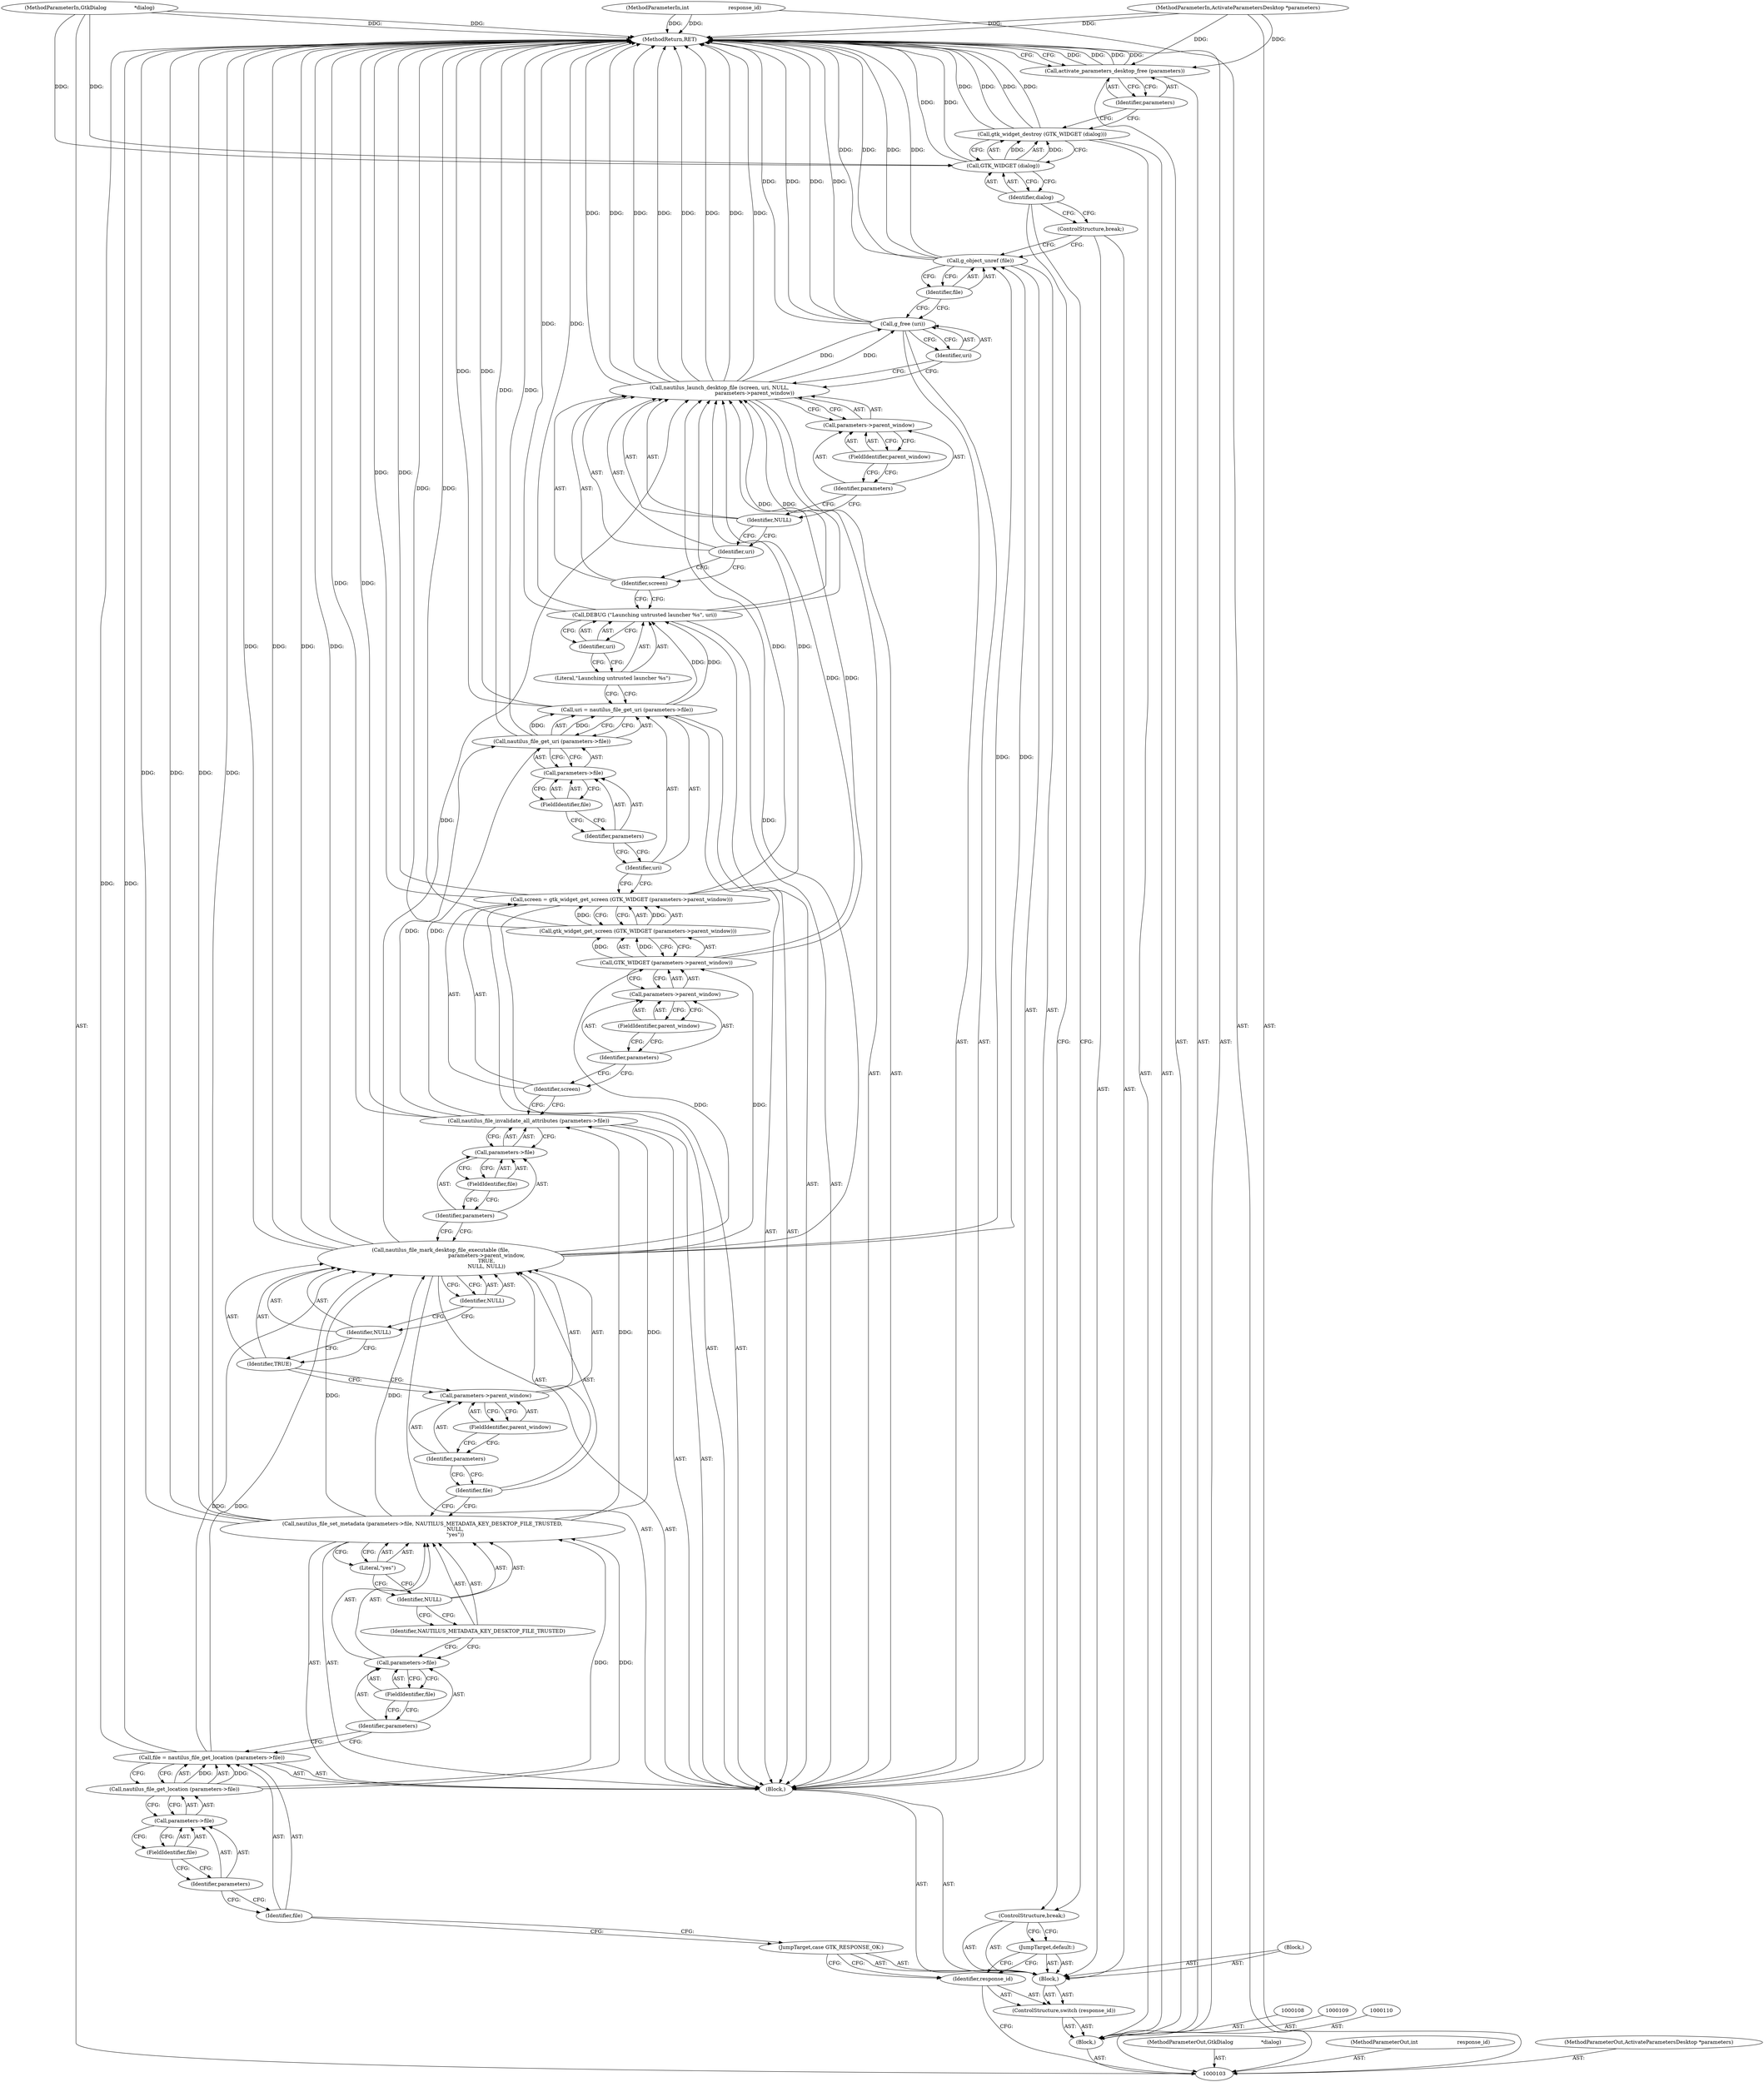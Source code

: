 digraph "0_nautilus_1630f53481f445ada0a455e9979236d31a8d3bb0_6" {
"1000177" [label="(MethodReturn,RET)"];
"1000104" [label="(MethodParameterIn,GtkDialog                 *dialog)"];
"1000260" [label="(MethodParameterOut,GtkDialog                 *dialog)"];
"1000113" [label="(Block,)"];
"1000114" [label="(JumpTarget,case GTK_RESPONSE_OK:)"];
"1000115" [label="(Block,)"];
"1000116" [label="(Call,file = nautilus_file_get_location (parameters->file))"];
"1000117" [label="(Identifier,file)"];
"1000118" [label="(Call,nautilus_file_get_location (parameters->file))"];
"1000119" [label="(Call,parameters->file)"];
"1000120" [label="(Identifier,parameters)"];
"1000121" [label="(FieldIdentifier,file)"];
"1000122" [label="(Call,nautilus_file_set_metadata (parameters->file, NAUTILUS_METADATA_KEY_DESKTOP_FILE_TRUSTED,\n                                        NULL,\n                                        \"yes\"))"];
"1000123" [label="(Call,parameters->file)"];
"1000124" [label="(Identifier,parameters)"];
"1000125" [label="(FieldIdentifier,file)"];
"1000126" [label="(Identifier,NAUTILUS_METADATA_KEY_DESKTOP_FILE_TRUSTED)"];
"1000105" [label="(MethodParameterIn,int                        response_id)"];
"1000261" [label="(MethodParameterOut,int                        response_id)"];
"1000127" [label="(Identifier,NULL)"];
"1000128" [label="(Literal,\"yes\")"];
"1000129" [label="(Call,nautilus_file_mark_desktop_file_executable (file,\n                                                        parameters->parent_window,\n                                                        TRUE,\n                                                        NULL, NULL))"];
"1000130" [label="(Identifier,file)"];
"1000131" [label="(Call,parameters->parent_window)"];
"1000132" [label="(Identifier,parameters)"];
"1000133" [label="(FieldIdentifier,parent_window)"];
"1000134" [label="(Identifier,TRUE)"];
"1000135" [label="(Identifier,NULL)"];
"1000136" [label="(Identifier,NULL)"];
"1000106" [label="(MethodParameterIn,ActivateParametersDesktop *parameters)"];
"1000262" [label="(MethodParameterOut,ActivateParametersDesktop *parameters)"];
"1000137" [label="(Call,nautilus_file_invalidate_all_attributes (parameters->file))"];
"1000138" [label="(Call,parameters->file)"];
"1000139" [label="(Identifier,parameters)"];
"1000140" [label="(FieldIdentifier,file)"];
"1000141" [label="(Call,screen = gtk_widget_get_screen (GTK_WIDGET (parameters->parent_window)))"];
"1000142" [label="(Identifier,screen)"];
"1000143" [label="(Call,gtk_widget_get_screen (GTK_WIDGET (parameters->parent_window)))"];
"1000144" [label="(Call,GTK_WIDGET (parameters->parent_window))"];
"1000145" [label="(Call,parameters->parent_window)"];
"1000146" [label="(Identifier,parameters)"];
"1000147" [label="(FieldIdentifier,parent_window)"];
"1000148" [label="(Call,uri = nautilus_file_get_uri (parameters->file))"];
"1000149" [label="(Identifier,uri)"];
"1000150" [label="(Call,nautilus_file_get_uri (parameters->file))"];
"1000151" [label="(Call,parameters->file)"];
"1000152" [label="(Identifier,parameters)"];
"1000153" [label="(FieldIdentifier,file)"];
"1000154" [label="(Call,DEBUG (\"Launching untrusted launcher %s\", uri))"];
"1000155" [label="(Literal,\"Launching untrusted launcher %s\")"];
"1000156" [label="(Identifier,uri)"];
"1000157" [label="(Call,nautilus_launch_desktop_file (screen, uri, NULL,\n                                           parameters->parent_window))"];
"1000158" [label="(Identifier,screen)"];
"1000159" [label="(Identifier,uri)"];
"1000160" [label="(Identifier,NULL)"];
"1000161" [label="(Call,parameters->parent_window)"];
"1000162" [label="(Identifier,parameters)"];
"1000163" [label="(FieldIdentifier,parent_window)"];
"1000164" [label="(Call,g_free (uri))"];
"1000165" [label="(Identifier,uri)"];
"1000107" [label="(Block,)"];
"1000166" [label="(Call,g_object_unref (file))"];
"1000167" [label="(Identifier,file)"];
"1000168" [label="(ControlStructure,break;)"];
"1000169" [label="(JumpTarget,default:)"];
"1000170" [label="(Block,)"];
"1000171" [label="(ControlStructure,break;)"];
"1000173" [label="(Call,GTK_WIDGET (dialog))"];
"1000174" [label="(Identifier,dialog)"];
"1000172" [label="(Call,gtk_widget_destroy (GTK_WIDGET (dialog)))"];
"1000176" [label="(Identifier,parameters)"];
"1000175" [label="(Call,activate_parameters_desktop_free (parameters))"];
"1000112" [label="(Identifier,response_id)"];
"1000111" [label="(ControlStructure,switch (response_id))"];
"1000177" -> "1000103"  [label="AST: "];
"1000177" -> "1000175"  [label="CFG: "];
"1000172" -> "1000177"  [label="DDG: "];
"1000172" -> "1000177"  [label="DDG: "];
"1000150" -> "1000177"  [label="DDG: "];
"1000157" -> "1000177"  [label="DDG: "];
"1000157" -> "1000177"  [label="DDG: "];
"1000157" -> "1000177"  [label="DDG: "];
"1000157" -> "1000177"  [label="DDG: "];
"1000104" -> "1000177"  [label="DDG: "];
"1000105" -> "1000177"  [label="DDG: "];
"1000166" -> "1000177"  [label="DDG: "];
"1000166" -> "1000177"  [label="DDG: "];
"1000116" -> "1000177"  [label="DDG: "];
"1000154" -> "1000177"  [label="DDG: "];
"1000148" -> "1000177"  [label="DDG: "];
"1000164" -> "1000177"  [label="DDG: "];
"1000164" -> "1000177"  [label="DDG: "];
"1000122" -> "1000177"  [label="DDG: "];
"1000122" -> "1000177"  [label="DDG: "];
"1000129" -> "1000177"  [label="DDG: "];
"1000129" -> "1000177"  [label="DDG: "];
"1000143" -> "1000177"  [label="DDG: "];
"1000175" -> "1000177"  [label="DDG: "];
"1000175" -> "1000177"  [label="DDG: "];
"1000141" -> "1000177"  [label="DDG: "];
"1000173" -> "1000177"  [label="DDG: "];
"1000137" -> "1000177"  [label="DDG: "];
"1000106" -> "1000177"  [label="DDG: "];
"1000104" -> "1000103"  [label="AST: "];
"1000104" -> "1000177"  [label="DDG: "];
"1000104" -> "1000173"  [label="DDG: "];
"1000260" -> "1000103"  [label="AST: "];
"1000113" -> "1000111"  [label="AST: "];
"1000114" -> "1000113"  [label="AST: "];
"1000115" -> "1000113"  [label="AST: "];
"1000168" -> "1000113"  [label="AST: "];
"1000169" -> "1000113"  [label="AST: "];
"1000170" -> "1000113"  [label="AST: "];
"1000171" -> "1000113"  [label="AST: "];
"1000114" -> "1000113"  [label="AST: "];
"1000114" -> "1000112"  [label="CFG: "];
"1000117" -> "1000114"  [label="CFG: "];
"1000115" -> "1000113"  [label="AST: "];
"1000116" -> "1000115"  [label="AST: "];
"1000122" -> "1000115"  [label="AST: "];
"1000129" -> "1000115"  [label="AST: "];
"1000137" -> "1000115"  [label="AST: "];
"1000141" -> "1000115"  [label="AST: "];
"1000148" -> "1000115"  [label="AST: "];
"1000154" -> "1000115"  [label="AST: "];
"1000157" -> "1000115"  [label="AST: "];
"1000164" -> "1000115"  [label="AST: "];
"1000166" -> "1000115"  [label="AST: "];
"1000116" -> "1000115"  [label="AST: "];
"1000116" -> "1000118"  [label="CFG: "];
"1000117" -> "1000116"  [label="AST: "];
"1000118" -> "1000116"  [label="AST: "];
"1000124" -> "1000116"  [label="CFG: "];
"1000116" -> "1000177"  [label="DDG: "];
"1000118" -> "1000116"  [label="DDG: "];
"1000116" -> "1000129"  [label="DDG: "];
"1000117" -> "1000116"  [label="AST: "];
"1000117" -> "1000114"  [label="CFG: "];
"1000120" -> "1000117"  [label="CFG: "];
"1000118" -> "1000116"  [label="AST: "];
"1000118" -> "1000119"  [label="CFG: "];
"1000119" -> "1000118"  [label="AST: "];
"1000116" -> "1000118"  [label="CFG: "];
"1000118" -> "1000116"  [label="DDG: "];
"1000118" -> "1000122"  [label="DDG: "];
"1000119" -> "1000118"  [label="AST: "];
"1000119" -> "1000121"  [label="CFG: "];
"1000120" -> "1000119"  [label="AST: "];
"1000121" -> "1000119"  [label="AST: "];
"1000118" -> "1000119"  [label="CFG: "];
"1000120" -> "1000119"  [label="AST: "];
"1000120" -> "1000117"  [label="CFG: "];
"1000121" -> "1000120"  [label="CFG: "];
"1000121" -> "1000119"  [label="AST: "];
"1000121" -> "1000120"  [label="CFG: "];
"1000119" -> "1000121"  [label="CFG: "];
"1000122" -> "1000115"  [label="AST: "];
"1000122" -> "1000128"  [label="CFG: "];
"1000123" -> "1000122"  [label="AST: "];
"1000126" -> "1000122"  [label="AST: "];
"1000127" -> "1000122"  [label="AST: "];
"1000128" -> "1000122"  [label="AST: "];
"1000130" -> "1000122"  [label="CFG: "];
"1000122" -> "1000177"  [label="DDG: "];
"1000122" -> "1000177"  [label="DDG: "];
"1000118" -> "1000122"  [label="DDG: "];
"1000122" -> "1000129"  [label="DDG: "];
"1000122" -> "1000137"  [label="DDG: "];
"1000123" -> "1000122"  [label="AST: "];
"1000123" -> "1000125"  [label="CFG: "];
"1000124" -> "1000123"  [label="AST: "];
"1000125" -> "1000123"  [label="AST: "];
"1000126" -> "1000123"  [label="CFG: "];
"1000124" -> "1000123"  [label="AST: "];
"1000124" -> "1000116"  [label="CFG: "];
"1000125" -> "1000124"  [label="CFG: "];
"1000125" -> "1000123"  [label="AST: "];
"1000125" -> "1000124"  [label="CFG: "];
"1000123" -> "1000125"  [label="CFG: "];
"1000126" -> "1000122"  [label="AST: "];
"1000126" -> "1000123"  [label="CFG: "];
"1000127" -> "1000126"  [label="CFG: "];
"1000105" -> "1000103"  [label="AST: "];
"1000105" -> "1000177"  [label="DDG: "];
"1000261" -> "1000103"  [label="AST: "];
"1000127" -> "1000122"  [label="AST: "];
"1000127" -> "1000126"  [label="CFG: "];
"1000128" -> "1000127"  [label="CFG: "];
"1000128" -> "1000122"  [label="AST: "];
"1000128" -> "1000127"  [label="CFG: "];
"1000122" -> "1000128"  [label="CFG: "];
"1000129" -> "1000115"  [label="AST: "];
"1000129" -> "1000136"  [label="CFG: "];
"1000130" -> "1000129"  [label="AST: "];
"1000131" -> "1000129"  [label="AST: "];
"1000134" -> "1000129"  [label="AST: "];
"1000135" -> "1000129"  [label="AST: "];
"1000136" -> "1000129"  [label="AST: "];
"1000139" -> "1000129"  [label="CFG: "];
"1000129" -> "1000177"  [label="DDG: "];
"1000129" -> "1000177"  [label="DDG: "];
"1000116" -> "1000129"  [label="DDG: "];
"1000122" -> "1000129"  [label="DDG: "];
"1000129" -> "1000144"  [label="DDG: "];
"1000129" -> "1000157"  [label="DDG: "];
"1000129" -> "1000166"  [label="DDG: "];
"1000130" -> "1000129"  [label="AST: "];
"1000130" -> "1000122"  [label="CFG: "];
"1000132" -> "1000130"  [label="CFG: "];
"1000131" -> "1000129"  [label="AST: "];
"1000131" -> "1000133"  [label="CFG: "];
"1000132" -> "1000131"  [label="AST: "];
"1000133" -> "1000131"  [label="AST: "];
"1000134" -> "1000131"  [label="CFG: "];
"1000132" -> "1000131"  [label="AST: "];
"1000132" -> "1000130"  [label="CFG: "];
"1000133" -> "1000132"  [label="CFG: "];
"1000133" -> "1000131"  [label="AST: "];
"1000133" -> "1000132"  [label="CFG: "];
"1000131" -> "1000133"  [label="CFG: "];
"1000134" -> "1000129"  [label="AST: "];
"1000134" -> "1000131"  [label="CFG: "];
"1000135" -> "1000134"  [label="CFG: "];
"1000135" -> "1000129"  [label="AST: "];
"1000135" -> "1000134"  [label="CFG: "];
"1000136" -> "1000135"  [label="CFG: "];
"1000136" -> "1000129"  [label="AST: "];
"1000136" -> "1000135"  [label="CFG: "];
"1000129" -> "1000136"  [label="CFG: "];
"1000106" -> "1000103"  [label="AST: "];
"1000106" -> "1000177"  [label="DDG: "];
"1000106" -> "1000175"  [label="DDG: "];
"1000262" -> "1000103"  [label="AST: "];
"1000137" -> "1000115"  [label="AST: "];
"1000137" -> "1000138"  [label="CFG: "];
"1000138" -> "1000137"  [label="AST: "];
"1000142" -> "1000137"  [label="CFG: "];
"1000137" -> "1000177"  [label="DDG: "];
"1000122" -> "1000137"  [label="DDG: "];
"1000137" -> "1000150"  [label="DDG: "];
"1000138" -> "1000137"  [label="AST: "];
"1000138" -> "1000140"  [label="CFG: "];
"1000139" -> "1000138"  [label="AST: "];
"1000140" -> "1000138"  [label="AST: "];
"1000137" -> "1000138"  [label="CFG: "];
"1000139" -> "1000138"  [label="AST: "];
"1000139" -> "1000129"  [label="CFG: "];
"1000140" -> "1000139"  [label="CFG: "];
"1000140" -> "1000138"  [label="AST: "];
"1000140" -> "1000139"  [label="CFG: "];
"1000138" -> "1000140"  [label="CFG: "];
"1000141" -> "1000115"  [label="AST: "];
"1000141" -> "1000143"  [label="CFG: "];
"1000142" -> "1000141"  [label="AST: "];
"1000143" -> "1000141"  [label="AST: "];
"1000149" -> "1000141"  [label="CFG: "];
"1000141" -> "1000177"  [label="DDG: "];
"1000143" -> "1000141"  [label="DDG: "];
"1000141" -> "1000157"  [label="DDG: "];
"1000142" -> "1000141"  [label="AST: "];
"1000142" -> "1000137"  [label="CFG: "];
"1000146" -> "1000142"  [label="CFG: "];
"1000143" -> "1000141"  [label="AST: "];
"1000143" -> "1000144"  [label="CFG: "];
"1000144" -> "1000143"  [label="AST: "];
"1000141" -> "1000143"  [label="CFG: "];
"1000143" -> "1000177"  [label="DDG: "];
"1000143" -> "1000141"  [label="DDG: "];
"1000144" -> "1000143"  [label="DDG: "];
"1000144" -> "1000143"  [label="AST: "];
"1000144" -> "1000145"  [label="CFG: "];
"1000145" -> "1000144"  [label="AST: "];
"1000143" -> "1000144"  [label="CFG: "];
"1000144" -> "1000143"  [label="DDG: "];
"1000129" -> "1000144"  [label="DDG: "];
"1000144" -> "1000157"  [label="DDG: "];
"1000145" -> "1000144"  [label="AST: "];
"1000145" -> "1000147"  [label="CFG: "];
"1000146" -> "1000145"  [label="AST: "];
"1000147" -> "1000145"  [label="AST: "];
"1000144" -> "1000145"  [label="CFG: "];
"1000146" -> "1000145"  [label="AST: "];
"1000146" -> "1000142"  [label="CFG: "];
"1000147" -> "1000146"  [label="CFG: "];
"1000147" -> "1000145"  [label="AST: "];
"1000147" -> "1000146"  [label="CFG: "];
"1000145" -> "1000147"  [label="CFG: "];
"1000148" -> "1000115"  [label="AST: "];
"1000148" -> "1000150"  [label="CFG: "];
"1000149" -> "1000148"  [label="AST: "];
"1000150" -> "1000148"  [label="AST: "];
"1000155" -> "1000148"  [label="CFG: "];
"1000148" -> "1000177"  [label="DDG: "];
"1000150" -> "1000148"  [label="DDG: "];
"1000148" -> "1000154"  [label="DDG: "];
"1000149" -> "1000148"  [label="AST: "];
"1000149" -> "1000141"  [label="CFG: "];
"1000152" -> "1000149"  [label="CFG: "];
"1000150" -> "1000148"  [label="AST: "];
"1000150" -> "1000151"  [label="CFG: "];
"1000151" -> "1000150"  [label="AST: "];
"1000148" -> "1000150"  [label="CFG: "];
"1000150" -> "1000177"  [label="DDG: "];
"1000150" -> "1000148"  [label="DDG: "];
"1000137" -> "1000150"  [label="DDG: "];
"1000151" -> "1000150"  [label="AST: "];
"1000151" -> "1000153"  [label="CFG: "];
"1000152" -> "1000151"  [label="AST: "];
"1000153" -> "1000151"  [label="AST: "];
"1000150" -> "1000151"  [label="CFG: "];
"1000152" -> "1000151"  [label="AST: "];
"1000152" -> "1000149"  [label="CFG: "];
"1000153" -> "1000152"  [label="CFG: "];
"1000153" -> "1000151"  [label="AST: "];
"1000153" -> "1000152"  [label="CFG: "];
"1000151" -> "1000153"  [label="CFG: "];
"1000154" -> "1000115"  [label="AST: "];
"1000154" -> "1000156"  [label="CFG: "];
"1000155" -> "1000154"  [label="AST: "];
"1000156" -> "1000154"  [label="AST: "];
"1000158" -> "1000154"  [label="CFG: "];
"1000154" -> "1000177"  [label="DDG: "];
"1000148" -> "1000154"  [label="DDG: "];
"1000154" -> "1000157"  [label="DDG: "];
"1000155" -> "1000154"  [label="AST: "];
"1000155" -> "1000148"  [label="CFG: "];
"1000156" -> "1000155"  [label="CFG: "];
"1000156" -> "1000154"  [label="AST: "];
"1000156" -> "1000155"  [label="CFG: "];
"1000154" -> "1000156"  [label="CFG: "];
"1000157" -> "1000115"  [label="AST: "];
"1000157" -> "1000161"  [label="CFG: "];
"1000158" -> "1000157"  [label="AST: "];
"1000159" -> "1000157"  [label="AST: "];
"1000160" -> "1000157"  [label="AST: "];
"1000161" -> "1000157"  [label="AST: "];
"1000165" -> "1000157"  [label="CFG: "];
"1000157" -> "1000177"  [label="DDG: "];
"1000157" -> "1000177"  [label="DDG: "];
"1000157" -> "1000177"  [label="DDG: "];
"1000157" -> "1000177"  [label="DDG: "];
"1000141" -> "1000157"  [label="DDG: "];
"1000154" -> "1000157"  [label="DDG: "];
"1000129" -> "1000157"  [label="DDG: "];
"1000144" -> "1000157"  [label="DDG: "];
"1000157" -> "1000164"  [label="DDG: "];
"1000158" -> "1000157"  [label="AST: "];
"1000158" -> "1000154"  [label="CFG: "];
"1000159" -> "1000158"  [label="CFG: "];
"1000159" -> "1000157"  [label="AST: "];
"1000159" -> "1000158"  [label="CFG: "];
"1000160" -> "1000159"  [label="CFG: "];
"1000160" -> "1000157"  [label="AST: "];
"1000160" -> "1000159"  [label="CFG: "];
"1000162" -> "1000160"  [label="CFG: "];
"1000161" -> "1000157"  [label="AST: "];
"1000161" -> "1000163"  [label="CFG: "];
"1000162" -> "1000161"  [label="AST: "];
"1000163" -> "1000161"  [label="AST: "];
"1000157" -> "1000161"  [label="CFG: "];
"1000162" -> "1000161"  [label="AST: "];
"1000162" -> "1000160"  [label="CFG: "];
"1000163" -> "1000162"  [label="CFG: "];
"1000163" -> "1000161"  [label="AST: "];
"1000163" -> "1000162"  [label="CFG: "];
"1000161" -> "1000163"  [label="CFG: "];
"1000164" -> "1000115"  [label="AST: "];
"1000164" -> "1000165"  [label="CFG: "];
"1000165" -> "1000164"  [label="AST: "];
"1000167" -> "1000164"  [label="CFG: "];
"1000164" -> "1000177"  [label="DDG: "];
"1000164" -> "1000177"  [label="DDG: "];
"1000157" -> "1000164"  [label="DDG: "];
"1000165" -> "1000164"  [label="AST: "];
"1000165" -> "1000157"  [label="CFG: "];
"1000164" -> "1000165"  [label="CFG: "];
"1000107" -> "1000103"  [label="AST: "];
"1000108" -> "1000107"  [label="AST: "];
"1000109" -> "1000107"  [label="AST: "];
"1000110" -> "1000107"  [label="AST: "];
"1000111" -> "1000107"  [label="AST: "];
"1000172" -> "1000107"  [label="AST: "];
"1000175" -> "1000107"  [label="AST: "];
"1000166" -> "1000115"  [label="AST: "];
"1000166" -> "1000167"  [label="CFG: "];
"1000167" -> "1000166"  [label="AST: "];
"1000168" -> "1000166"  [label="CFG: "];
"1000166" -> "1000177"  [label="DDG: "];
"1000166" -> "1000177"  [label="DDG: "];
"1000129" -> "1000166"  [label="DDG: "];
"1000167" -> "1000166"  [label="AST: "];
"1000167" -> "1000164"  [label="CFG: "];
"1000166" -> "1000167"  [label="CFG: "];
"1000168" -> "1000113"  [label="AST: "];
"1000168" -> "1000166"  [label="CFG: "];
"1000174" -> "1000168"  [label="CFG: "];
"1000169" -> "1000113"  [label="AST: "];
"1000169" -> "1000112"  [label="CFG: "];
"1000171" -> "1000169"  [label="CFG: "];
"1000170" -> "1000113"  [label="AST: "];
"1000171" -> "1000113"  [label="AST: "];
"1000171" -> "1000169"  [label="CFG: "];
"1000174" -> "1000171"  [label="CFG: "];
"1000173" -> "1000172"  [label="AST: "];
"1000173" -> "1000174"  [label="CFG: "];
"1000174" -> "1000173"  [label="AST: "];
"1000172" -> "1000173"  [label="CFG: "];
"1000173" -> "1000177"  [label="DDG: "];
"1000173" -> "1000172"  [label="DDG: "];
"1000104" -> "1000173"  [label="DDG: "];
"1000174" -> "1000173"  [label="AST: "];
"1000174" -> "1000168"  [label="CFG: "];
"1000174" -> "1000171"  [label="CFG: "];
"1000173" -> "1000174"  [label="CFG: "];
"1000172" -> "1000107"  [label="AST: "];
"1000172" -> "1000173"  [label="CFG: "];
"1000173" -> "1000172"  [label="AST: "];
"1000176" -> "1000172"  [label="CFG: "];
"1000172" -> "1000177"  [label="DDG: "];
"1000172" -> "1000177"  [label="DDG: "];
"1000173" -> "1000172"  [label="DDG: "];
"1000176" -> "1000175"  [label="AST: "];
"1000176" -> "1000172"  [label="CFG: "];
"1000175" -> "1000176"  [label="CFG: "];
"1000175" -> "1000107"  [label="AST: "];
"1000175" -> "1000176"  [label="CFG: "];
"1000176" -> "1000175"  [label="AST: "];
"1000177" -> "1000175"  [label="CFG: "];
"1000175" -> "1000177"  [label="DDG: "];
"1000175" -> "1000177"  [label="DDG: "];
"1000106" -> "1000175"  [label="DDG: "];
"1000112" -> "1000111"  [label="AST: "];
"1000112" -> "1000103"  [label="CFG: "];
"1000114" -> "1000112"  [label="CFG: "];
"1000169" -> "1000112"  [label="CFG: "];
"1000111" -> "1000107"  [label="AST: "];
"1000112" -> "1000111"  [label="AST: "];
"1000113" -> "1000111"  [label="AST: "];
}
